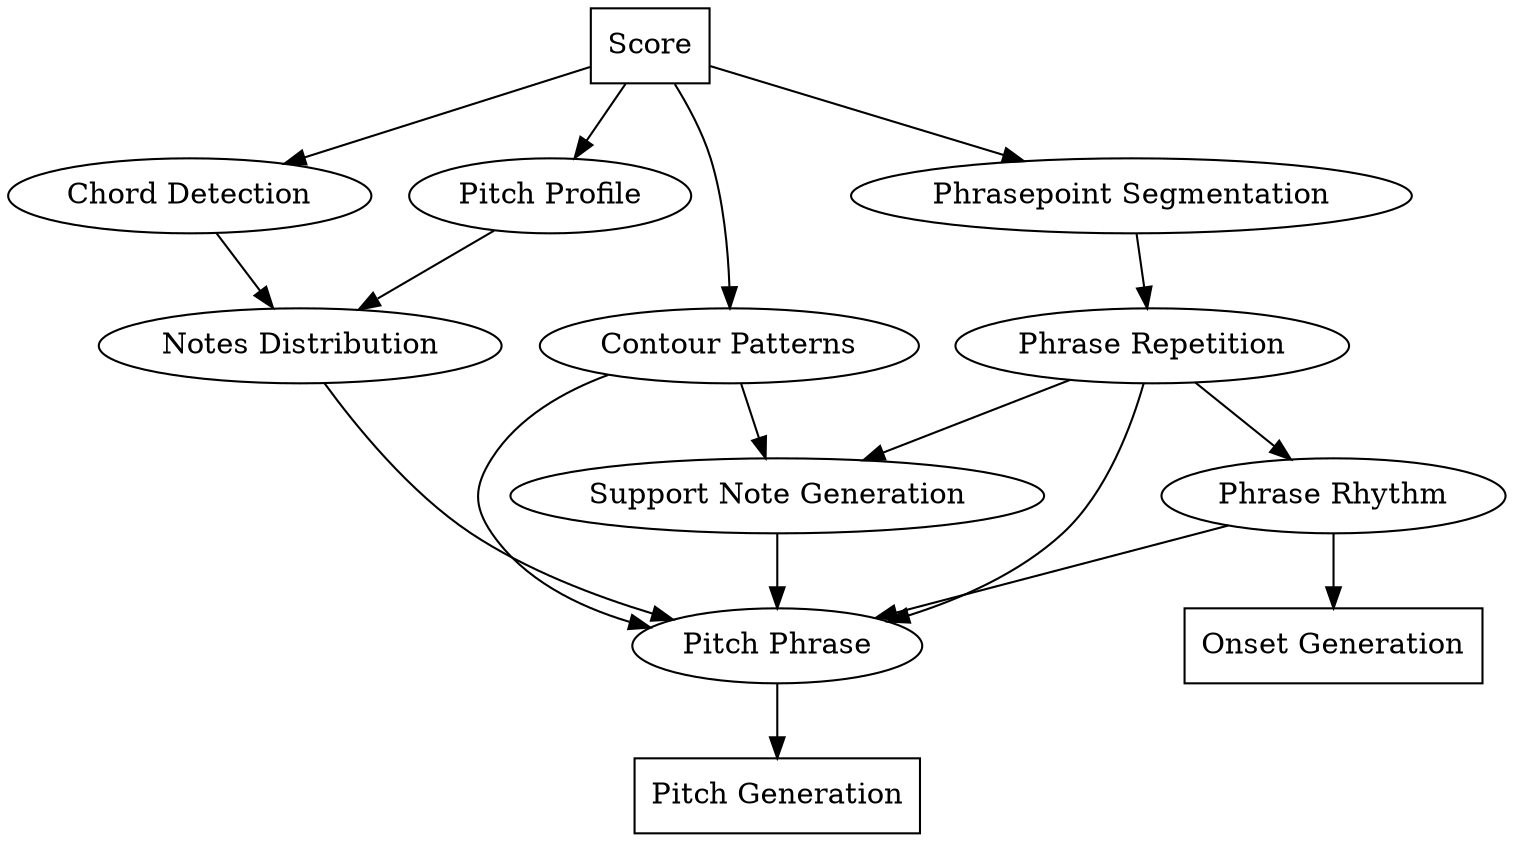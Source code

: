 digraph G {
    "Score"[shape="box"];
    "Onset Generation"[shape="box"];
    "Pitch Generation"[shape="box"];
/*    subgraph cluster_1 {
        "Chord Detection";
        "Pitch Profile";
        "Notes Distribution";
    }*/
    "Score"                       -> "Chord Detection";
    "Score"                       -> "Pitch Profile";
    "Score"                       -> "Contour Patterns";
    "Score"                       -> "Phrasepoint Segmentation"

    "Phrase Repetition"    -> "Support Note Generation";
     

     "Contour Patterns" -> "Support Note Generation";
    "Support Note Generation" -> "Pitch Phrase";

     "Chord Detection"             -> "Notes Distribution";
     "Phrasepoint Segmentation"    -> "Phrase Repetition";
     "Pitch Profile"               -> "Notes Distribution";

//    "Chord Detection"             -> "Phrase Rhythm";
    "Phrase Rhythm"               -> "Onset Generation";

    "Phrase Rhythm"               -> "Pitch Phrase"; 
    "Notes Distribution"          -> "Pitch Phrase"; 


    "Phrase Repetition"           -> "Phrase Rhythm";
    "Phrase Repetition"           -> "Pitch Phrase";
    "Pitch Phrase"                -> "Pitch Generation"
    "Contour Patterns"            -> "Pitch Phrase";

}

